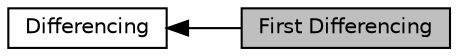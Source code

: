 digraph "First Differencing"
{
  edge [fontname="Helvetica",fontsize="10",labelfontname="Helvetica",labelfontsize="10"];
  node [fontname="Helvetica",fontsize="10",shape=box];
  rankdir=LR;
  Node1 [label="First Differencing",height=0.2,width=0.4,color="black", fillcolor="grey75", style="filled", fontcolor="black",tooltip=" "];
  Node2 [label="Differencing",height=0.2,width=0.4,color="black", fillcolor="white", style="filled",URL="$group__xrif__diff.html",tooltip=" "];
  Node2->Node1 [shape=plaintext, dir="back", style="solid"];
}
